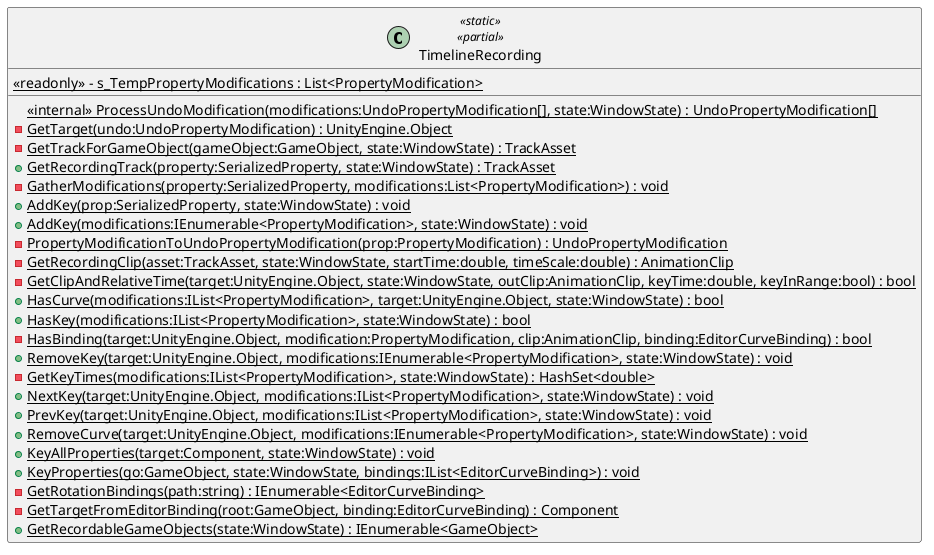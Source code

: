 @startuml
class TimelineRecording <<static>> <<partial>> {
    {static} <<readonly>> - s_TempPropertyModifications : List<PropertyModification>
    <<internal>> {static} ProcessUndoModification(modifications:UndoPropertyModification[], state:WindowState) : UndoPropertyModification[]
    {static} - GetTarget(undo:UndoPropertyModification) : UnityEngine.Object
    {static} - GetTrackForGameObject(gameObject:GameObject, state:WindowState) : TrackAsset
    + {static} GetRecordingTrack(property:SerializedProperty, state:WindowState) : TrackAsset
    {static} - GatherModifications(property:SerializedProperty, modifications:List<PropertyModification>) : void
    + {static} AddKey(prop:SerializedProperty, state:WindowState) : void
    + {static} AddKey(modifications:IEnumerable<PropertyModification>, state:WindowState) : void
    {static} - PropertyModificationToUndoPropertyModification(prop:PropertyModification) : UndoPropertyModification
    {static} - GetRecordingClip(asset:TrackAsset, state:WindowState, startTime:double, timeScale:double) : AnimationClip
    {static} - GetClipAndRelativeTime(target:UnityEngine.Object, state:WindowState, outClip:AnimationClip, keyTime:double, keyInRange:bool) : bool
    + {static} HasCurve(modifications:IList<PropertyModification>, target:UnityEngine.Object, state:WindowState) : bool
    + {static} HasKey(modifications:IList<PropertyModification>, state:WindowState) : bool
    {static} - HasBinding(target:UnityEngine.Object, modification:PropertyModification, clip:AnimationClip, binding:EditorCurveBinding) : bool
    + {static} RemoveKey(target:UnityEngine.Object, modifications:IEnumerable<PropertyModification>, state:WindowState) : void
    {static} - GetKeyTimes(modifications:IList<PropertyModification>, state:WindowState) : HashSet<double>
    + {static} NextKey(target:UnityEngine.Object, modifications:IList<PropertyModification>, state:WindowState) : void
    + {static} PrevKey(target:UnityEngine.Object, modifications:IList<PropertyModification>, state:WindowState) : void
    + {static} RemoveCurve(target:UnityEngine.Object, modifications:IEnumerable<PropertyModification>, state:WindowState) : void
    + {static} KeyAllProperties(target:Component, state:WindowState) : void
    + {static} KeyProperties(go:GameObject, state:WindowState, bindings:IList<EditorCurveBinding>) : void
    {static} - GetRotationBindings(path:string) : IEnumerable<EditorCurveBinding>
    {static} - GetTargetFromEditorBinding(root:GameObject, binding:EditorCurveBinding) : Component
    + {static} GetRecordableGameObjects(state:WindowState) : IEnumerable<GameObject>
}
@enduml
